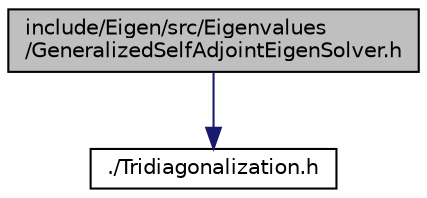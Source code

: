 digraph "include/Eigen/src/Eigenvalues/GeneralizedSelfAdjointEigenSolver.h"
{
  edge [fontname="Helvetica",fontsize="10",labelfontname="Helvetica",labelfontsize="10"];
  node [fontname="Helvetica",fontsize="10",shape=record];
  Node1 [label="include/Eigen/src/Eigenvalues\l/GeneralizedSelfAdjointEigenSolver.h",height=0.2,width=0.4,color="black", fillcolor="grey75", style="filled" fontcolor="black"];
  Node1 -> Node2 [color="midnightblue",fontsize="10",style="solid",fontname="Helvetica"];
  Node2 [label="./Tridiagonalization.h",height=0.2,width=0.4,color="black", fillcolor="white", style="filled",URL="$Tridiagonalization_8h.html"];
}
